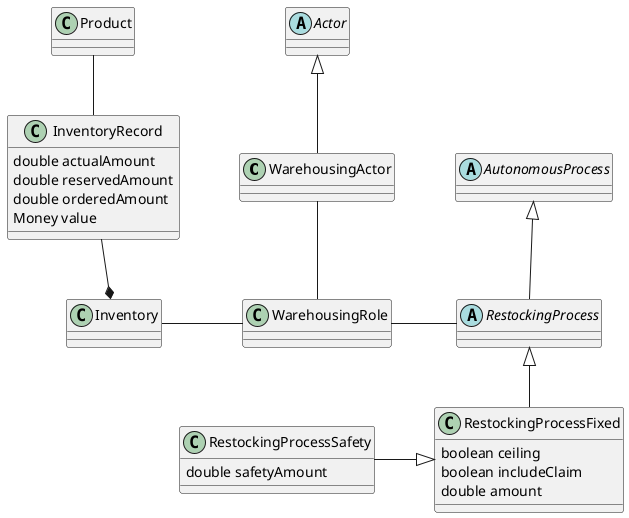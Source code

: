 @startuml

skinparam nodesep 60

class WarehousingActor {
}

class WarehousingRole {
}

abstract class Actor {
}

class InventoryRecord {
  double actualAmount
  double reservedAmount
  double orderedAmount
  Money value
}

abstract class AutonomousProcess {
}

abstract class RestockingProcess {
}

class RestockingProcessFixed {
  boolean ceiling
  boolean includeClaim
  double amount
}

class RestockingProcessSafety {
  double safetyAmount
}

WarehousingActor -u-|> Actor
WarehousingActor -d- WarehousingRole
WarehousingRole -l- Inventory
Inventory *-u- InventoryRecord
InventoryRecord -u- Product
WarehousingRole -r- RestockingProcess
RestockingProcess -u-|> AutonomousProcess
RestockingProcess <|-- RestockingProcessFixed
RestockingProcessFixed <|-l- RestockingProcessSafety

@enduml
